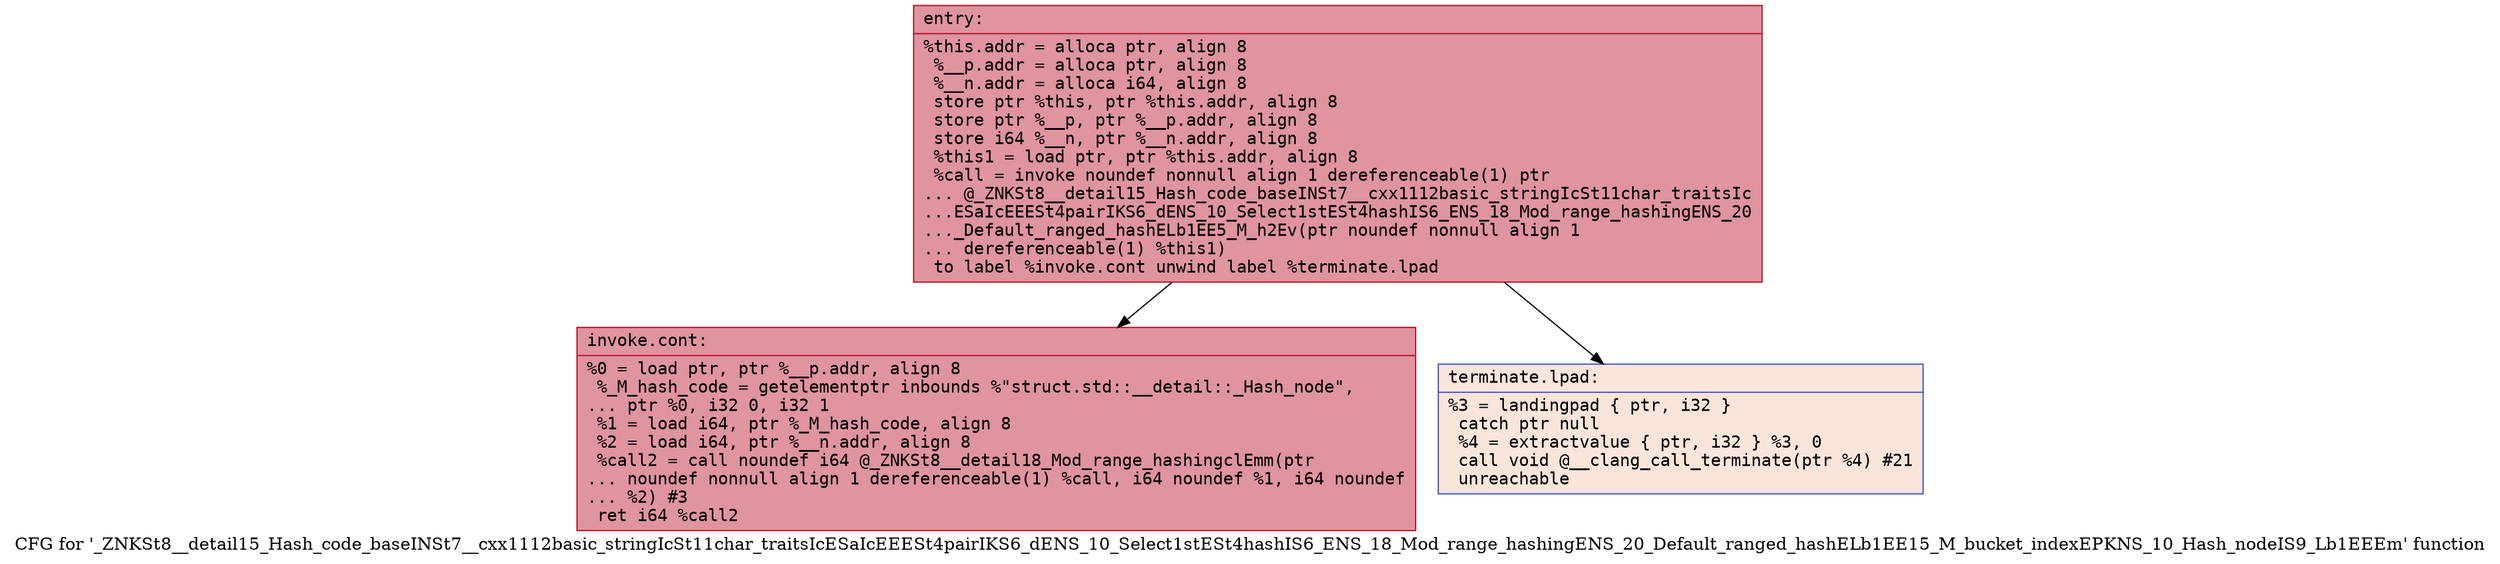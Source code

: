digraph "CFG for '_ZNKSt8__detail15_Hash_code_baseINSt7__cxx1112basic_stringIcSt11char_traitsIcESaIcEEESt4pairIKS6_dENS_10_Select1stESt4hashIS6_ENS_18_Mod_range_hashingENS_20_Default_ranged_hashELb1EE15_M_bucket_indexEPKNS_10_Hash_nodeIS9_Lb1EEEm' function" {
	label="CFG for '_ZNKSt8__detail15_Hash_code_baseINSt7__cxx1112basic_stringIcSt11char_traitsIcESaIcEEESt4pairIKS6_dENS_10_Select1stESt4hashIS6_ENS_18_Mod_range_hashingENS_20_Default_ranged_hashELb1EE15_M_bucket_indexEPKNS_10_Hash_nodeIS9_Lb1EEEm' function";

	Node0x556bfe9faad0 [shape=record,color="#b70d28ff", style=filled, fillcolor="#b70d2870" fontname="Courier",label="{entry:\l|  %this.addr = alloca ptr, align 8\l  %__p.addr = alloca ptr, align 8\l  %__n.addr = alloca i64, align 8\l  store ptr %this, ptr %this.addr, align 8\l  store ptr %__p, ptr %__p.addr, align 8\l  store i64 %__n, ptr %__n.addr, align 8\l  %this1 = load ptr, ptr %this.addr, align 8\l  %call = invoke noundef nonnull align 1 dereferenceable(1) ptr\l... @_ZNKSt8__detail15_Hash_code_baseINSt7__cxx1112basic_stringIcSt11char_traitsIc\l...ESaIcEEESt4pairIKS6_dENS_10_Select1stESt4hashIS6_ENS_18_Mod_range_hashingENS_20\l..._Default_ranged_hashELb1EE5_M_h2Ev(ptr noundef nonnull align 1\l... dereferenceable(1) %this1)\l          to label %invoke.cont unwind label %terminate.lpad\l}"];
	Node0x556bfe9faad0 -> Node0x556bfe9faf00[tooltip="entry -> invoke.cont\nProbability 100.00%" ];
	Node0x556bfe9faad0 -> Node0x556bfe9faf80[tooltip="entry -> terminate.lpad\nProbability 0.00%" ];
	Node0x556bfe9faf00 [shape=record,color="#b70d28ff", style=filled, fillcolor="#b70d2870" fontname="Courier",label="{invoke.cont:\l|  %0 = load ptr, ptr %__p.addr, align 8\l  %_M_hash_code = getelementptr inbounds %\"struct.std::__detail::_Hash_node\",\l... ptr %0, i32 0, i32 1\l  %1 = load i64, ptr %_M_hash_code, align 8\l  %2 = load i64, ptr %__n.addr, align 8\l  %call2 = call noundef i64 @_ZNKSt8__detail18_Mod_range_hashingclEmm(ptr\l... noundef nonnull align 1 dereferenceable(1) %call, i64 noundef %1, i64 noundef\l... %2) #3\l  ret i64 %call2\l}"];
	Node0x556bfe9faf80 [shape=record,color="#3d50c3ff", style=filled, fillcolor="#f4c5ad70" fontname="Courier",label="{terminate.lpad:\l|  %3 = landingpad \{ ptr, i32 \}\l          catch ptr null\l  %4 = extractvalue \{ ptr, i32 \} %3, 0\l  call void @__clang_call_terminate(ptr %4) #21\l  unreachable\l}"];
}
